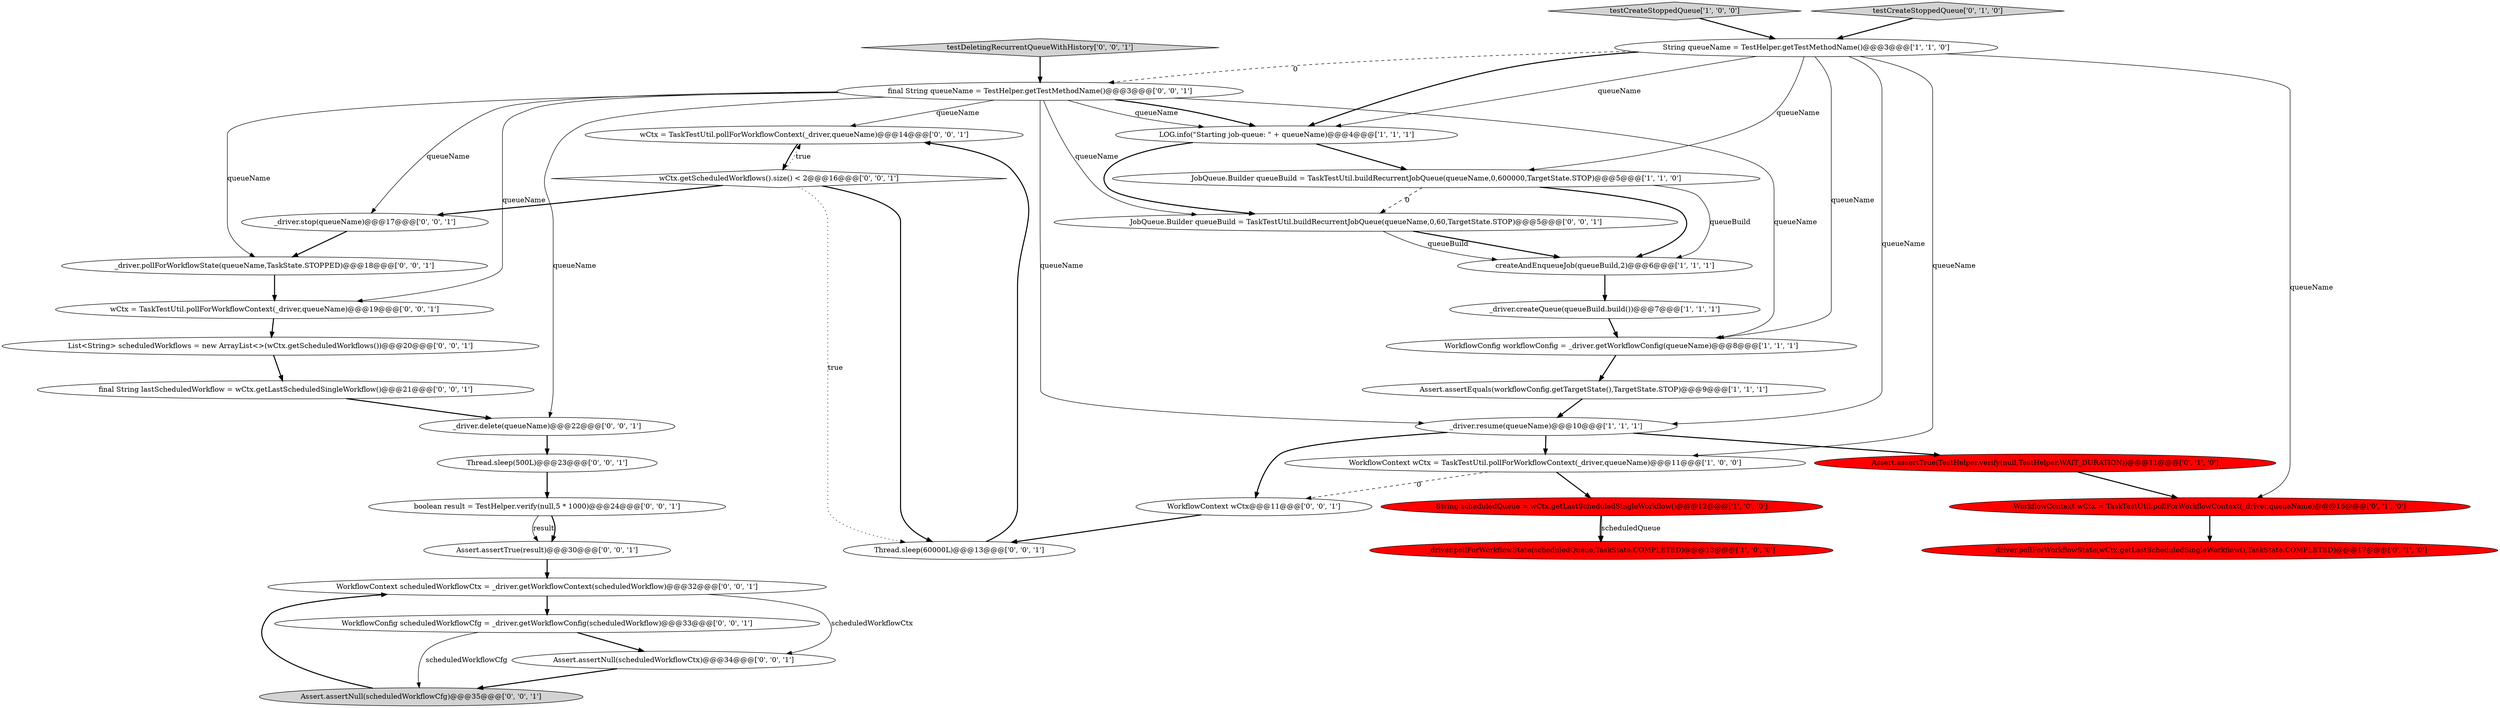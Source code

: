 digraph {
34 [style = filled, label = "wCtx = TaskTestUtil.pollForWorkflowContext(_driver,queueName)@@@14@@@['0', '0', '1']", fillcolor = white, shape = ellipse image = "AAA0AAABBB3BBB"];
28 [style = filled, label = "wCtx.getScheduledWorkflows().size() < 2@@@16@@@['0', '0', '1']", fillcolor = white, shape = diamond image = "AAA0AAABBB3BBB"];
19 [style = filled, label = "final String lastScheduledWorkflow = wCtx.getLastScheduledSingleWorkflow()@@@21@@@['0', '0', '1']", fillcolor = white, shape = ellipse image = "AAA0AAABBB3BBB"];
9 [style = filled, label = "Assert.assertEquals(workflowConfig.getTargetState(),TargetState.STOP)@@@9@@@['1', '1', '1']", fillcolor = white, shape = ellipse image = "AAA0AAABBB1BBB"];
25 [style = filled, label = "Assert.assertNull(scheduledWorkflowCfg)@@@35@@@['0', '0', '1']", fillcolor = lightgray, shape = ellipse image = "AAA0AAABBB3BBB"];
33 [style = filled, label = "_driver.stop(queueName)@@@17@@@['0', '0', '1']", fillcolor = white, shape = ellipse image = "AAA0AAABBB3BBB"];
3 [style = filled, label = "LOG.info(\"Starting job-queue: \" + queueName)@@@4@@@['1', '1', '1']", fillcolor = white, shape = ellipse image = "AAA0AAABBB1BBB"];
27 [style = filled, label = "WorkflowContext wCtx@@@11@@@['0', '0', '1']", fillcolor = white, shape = ellipse image = "AAA0AAABBB3BBB"];
16 [style = filled, label = "boolean result = TestHelper.verify(null,5 * 1000)@@@24@@@['0', '0', '1']", fillcolor = white, shape = ellipse image = "AAA0AAABBB3BBB"];
29 [style = filled, label = "JobQueue.Builder queueBuild = TaskTestUtil.buildRecurrentJobQueue(queueName,0,60,TargetState.STOP)@@@5@@@['0', '0', '1']", fillcolor = white, shape = ellipse image = "AAA0AAABBB3BBB"];
7 [style = filled, label = "testCreateStoppedQueue['1', '0', '0']", fillcolor = lightgray, shape = diamond image = "AAA0AAABBB1BBB"];
10 [style = filled, label = "_driver.pollForWorkflowState(scheduledQueue,TaskState.COMPLETED)@@@13@@@['1', '0', '0']", fillcolor = red, shape = ellipse image = "AAA1AAABBB1BBB"];
8 [style = filled, label = "WorkflowConfig workflowConfig = _driver.getWorkflowConfig(queueName)@@@8@@@['1', '1', '1']", fillcolor = white, shape = ellipse image = "AAA0AAABBB1BBB"];
14 [style = filled, label = "Assert.assertTrue(TestHelper.verify(null,TestHelper.WAIT_DURATION))@@@11@@@['0', '1', '0']", fillcolor = red, shape = ellipse image = "AAA1AAABBB2BBB"];
17 [style = filled, label = "WorkflowConfig scheduledWorkflowCfg = _driver.getWorkflowConfig(scheduledWorkflow)@@@33@@@['0', '0', '1']", fillcolor = white, shape = ellipse image = "AAA0AAABBB3BBB"];
35 [style = filled, label = "Assert.assertNull(scheduledWorkflowCtx)@@@34@@@['0', '0', '1']", fillcolor = white, shape = ellipse image = "AAA0AAABBB3BBB"];
5 [style = filled, label = "createAndEnqueueJob(queueBuild,2)@@@6@@@['1', '1', '1']", fillcolor = white, shape = ellipse image = "AAA0AAABBB1BBB"];
31 [style = filled, label = "WorkflowContext scheduledWorkflowCtx = _driver.getWorkflowContext(scheduledWorkflow)@@@32@@@['0', '0', '1']", fillcolor = white, shape = ellipse image = "AAA0AAABBB3BBB"];
13 [style = filled, label = "_driver.pollForWorkflowState(wCtx.getLastScheduledSingleWorkflow(),TaskState.COMPLETED)@@@17@@@['0', '1', '0']", fillcolor = red, shape = ellipse image = "AAA1AAABBB2BBB"];
30 [style = filled, label = "_driver.delete(queueName)@@@22@@@['0', '0', '1']", fillcolor = white, shape = ellipse image = "AAA0AAABBB3BBB"];
26 [style = filled, label = "Thread.sleep(500L)@@@23@@@['0', '0', '1']", fillcolor = white, shape = ellipse image = "AAA0AAABBB3BBB"];
23 [style = filled, label = "final String queueName = TestHelper.getTestMethodName()@@@3@@@['0', '0', '1']", fillcolor = white, shape = ellipse image = "AAA0AAABBB3BBB"];
22 [style = filled, label = "Assert.assertTrue(result)@@@30@@@['0', '0', '1']", fillcolor = white, shape = ellipse image = "AAA0AAABBB3BBB"];
32 [style = filled, label = "_driver.pollForWorkflowState(queueName,TaskState.STOPPED)@@@18@@@['0', '0', '1']", fillcolor = white, shape = ellipse image = "AAA0AAABBB3BBB"];
15 [style = filled, label = "testCreateStoppedQueue['0', '1', '0']", fillcolor = lightgray, shape = diamond image = "AAA0AAABBB2BBB"];
12 [style = filled, label = "WorkflowContext wCtx = TaskTestUtil.pollForWorkflowContext(_driver,queueName)@@@16@@@['0', '1', '0']", fillcolor = red, shape = ellipse image = "AAA1AAABBB2BBB"];
1 [style = filled, label = "_driver.createQueue(queueBuild.build())@@@7@@@['1', '1', '1']", fillcolor = white, shape = ellipse image = "AAA0AAABBB1BBB"];
4 [style = filled, label = "JobQueue.Builder queueBuild = TaskTestUtil.buildRecurrentJobQueue(queueName,0,600000,TargetState.STOP)@@@5@@@['1', '1', '0']", fillcolor = white, shape = ellipse image = "AAA0AAABBB1BBB"];
6 [style = filled, label = "String scheduledQueue = wCtx.getLastScheduledSingleWorkflow()@@@12@@@['1', '0', '0']", fillcolor = red, shape = ellipse image = "AAA1AAABBB1BBB"];
11 [style = filled, label = "_driver.resume(queueName)@@@10@@@['1', '1', '1']", fillcolor = white, shape = ellipse image = "AAA0AAABBB1BBB"];
21 [style = filled, label = "Thread.sleep(60000L)@@@13@@@['0', '0', '1']", fillcolor = white, shape = ellipse image = "AAA0AAABBB3BBB"];
0 [style = filled, label = "String queueName = TestHelper.getTestMethodName()@@@3@@@['1', '1', '0']", fillcolor = white, shape = ellipse image = "AAA0AAABBB1BBB"];
20 [style = filled, label = "testDeletingRecurrentQueueWithHistory['0', '0', '1']", fillcolor = lightgray, shape = diamond image = "AAA0AAABBB3BBB"];
2 [style = filled, label = "WorkflowContext wCtx = TaskTestUtil.pollForWorkflowContext(_driver,queueName)@@@11@@@['1', '0', '0']", fillcolor = white, shape = ellipse image = "AAA0AAABBB1BBB"];
18 [style = filled, label = "List<String> scheduledWorkflows = new ArrayList<>(wCtx.getScheduledWorkflows())@@@20@@@['0', '0', '1']", fillcolor = white, shape = ellipse image = "AAA0AAABBB3BBB"];
24 [style = filled, label = "wCtx = TaskTestUtil.pollForWorkflowContext(_driver,queueName)@@@19@@@['0', '0', '1']", fillcolor = white, shape = ellipse image = "AAA0AAABBB3BBB"];
0->3 [style = bold, label=""];
0->3 [style = solid, label="queueName"];
23->32 [style = solid, label="queueName"];
16->22 [style = solid, label="result"];
17->25 [style = solid, label="scheduledWorkflowCfg"];
23->29 [style = solid, label="queueName"];
29->5 [style = bold, label=""];
1->8 [style = bold, label=""];
9->11 [style = bold, label=""];
0->4 [style = solid, label="queueName"];
11->14 [style = bold, label=""];
28->21 [style = dotted, label="true"];
23->11 [style = solid, label="queueName"];
23->33 [style = solid, label="queueName"];
2->6 [style = bold, label=""];
23->24 [style = solid, label="queueName"];
0->23 [style = dashed, label="0"];
21->34 [style = bold, label=""];
30->26 [style = bold, label=""];
4->5 [style = solid, label="queueBuild"];
23->34 [style = solid, label="queueName"];
18->19 [style = bold, label=""];
22->31 [style = bold, label=""];
2->27 [style = dashed, label="0"];
7->0 [style = bold, label=""];
23->3 [style = bold, label=""];
16->22 [style = bold, label=""];
24->18 [style = bold, label=""];
3->4 [style = bold, label=""];
11->2 [style = bold, label=""];
25->31 [style = bold, label=""];
35->25 [style = bold, label=""];
23->8 [style = solid, label="queueName"];
34->28 [style = bold, label=""];
0->2 [style = solid, label="queueName"];
5->1 [style = bold, label=""];
29->5 [style = solid, label="queueBuild"];
12->13 [style = bold, label=""];
26->16 [style = bold, label=""];
0->11 [style = solid, label="queueName"];
28->21 [style = bold, label=""];
28->33 [style = bold, label=""];
20->23 [style = bold, label=""];
19->30 [style = bold, label=""];
6->10 [style = bold, label=""];
14->12 [style = bold, label=""];
15->0 [style = bold, label=""];
31->35 [style = solid, label="scheduledWorkflowCtx"];
8->9 [style = bold, label=""];
23->30 [style = solid, label="queueName"];
33->32 [style = bold, label=""];
23->3 [style = solid, label="queueName"];
31->17 [style = bold, label=""];
4->29 [style = dashed, label="0"];
27->21 [style = bold, label=""];
0->12 [style = solid, label="queueName"];
0->8 [style = solid, label="queueName"];
4->5 [style = bold, label=""];
3->29 [style = bold, label=""];
32->24 [style = bold, label=""];
28->34 [style = dotted, label="true"];
17->35 [style = bold, label=""];
11->27 [style = bold, label=""];
6->10 [style = solid, label="scheduledQueue"];
}
